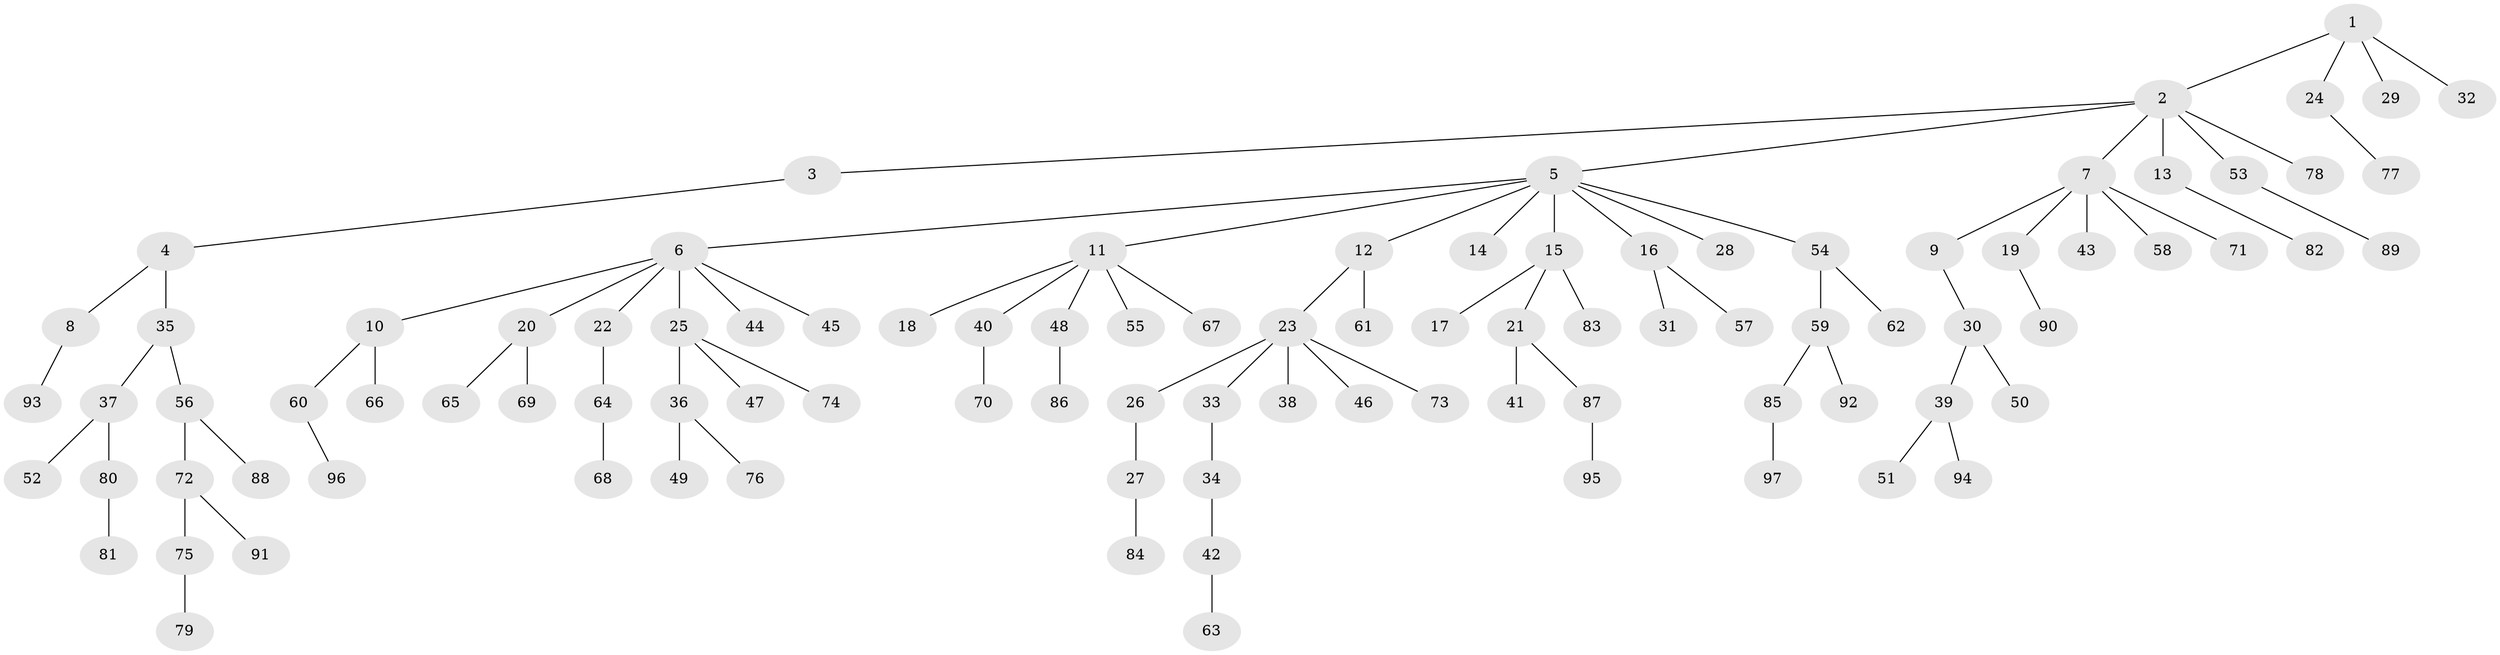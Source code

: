 // Generated by graph-tools (version 1.1) at 2025/02/03/09/25 03:02:31]
// undirected, 97 vertices, 96 edges
graph export_dot {
graph [start="1"]
  node [color=gray90,style=filled];
  1;
  2;
  3;
  4;
  5;
  6;
  7;
  8;
  9;
  10;
  11;
  12;
  13;
  14;
  15;
  16;
  17;
  18;
  19;
  20;
  21;
  22;
  23;
  24;
  25;
  26;
  27;
  28;
  29;
  30;
  31;
  32;
  33;
  34;
  35;
  36;
  37;
  38;
  39;
  40;
  41;
  42;
  43;
  44;
  45;
  46;
  47;
  48;
  49;
  50;
  51;
  52;
  53;
  54;
  55;
  56;
  57;
  58;
  59;
  60;
  61;
  62;
  63;
  64;
  65;
  66;
  67;
  68;
  69;
  70;
  71;
  72;
  73;
  74;
  75;
  76;
  77;
  78;
  79;
  80;
  81;
  82;
  83;
  84;
  85;
  86;
  87;
  88;
  89;
  90;
  91;
  92;
  93;
  94;
  95;
  96;
  97;
  1 -- 2;
  1 -- 24;
  1 -- 29;
  1 -- 32;
  2 -- 3;
  2 -- 5;
  2 -- 7;
  2 -- 13;
  2 -- 53;
  2 -- 78;
  3 -- 4;
  4 -- 8;
  4 -- 35;
  5 -- 6;
  5 -- 11;
  5 -- 12;
  5 -- 14;
  5 -- 15;
  5 -- 16;
  5 -- 28;
  5 -- 54;
  6 -- 10;
  6 -- 20;
  6 -- 22;
  6 -- 25;
  6 -- 44;
  6 -- 45;
  7 -- 9;
  7 -- 19;
  7 -- 43;
  7 -- 58;
  7 -- 71;
  8 -- 93;
  9 -- 30;
  10 -- 60;
  10 -- 66;
  11 -- 18;
  11 -- 40;
  11 -- 48;
  11 -- 55;
  11 -- 67;
  12 -- 23;
  12 -- 61;
  13 -- 82;
  15 -- 17;
  15 -- 21;
  15 -- 83;
  16 -- 31;
  16 -- 57;
  19 -- 90;
  20 -- 65;
  20 -- 69;
  21 -- 41;
  21 -- 87;
  22 -- 64;
  23 -- 26;
  23 -- 33;
  23 -- 38;
  23 -- 46;
  23 -- 73;
  24 -- 77;
  25 -- 36;
  25 -- 47;
  25 -- 74;
  26 -- 27;
  27 -- 84;
  30 -- 39;
  30 -- 50;
  33 -- 34;
  34 -- 42;
  35 -- 37;
  35 -- 56;
  36 -- 49;
  36 -- 76;
  37 -- 52;
  37 -- 80;
  39 -- 51;
  39 -- 94;
  40 -- 70;
  42 -- 63;
  48 -- 86;
  53 -- 89;
  54 -- 59;
  54 -- 62;
  56 -- 72;
  56 -- 88;
  59 -- 85;
  59 -- 92;
  60 -- 96;
  64 -- 68;
  72 -- 75;
  72 -- 91;
  75 -- 79;
  80 -- 81;
  85 -- 97;
  87 -- 95;
}
